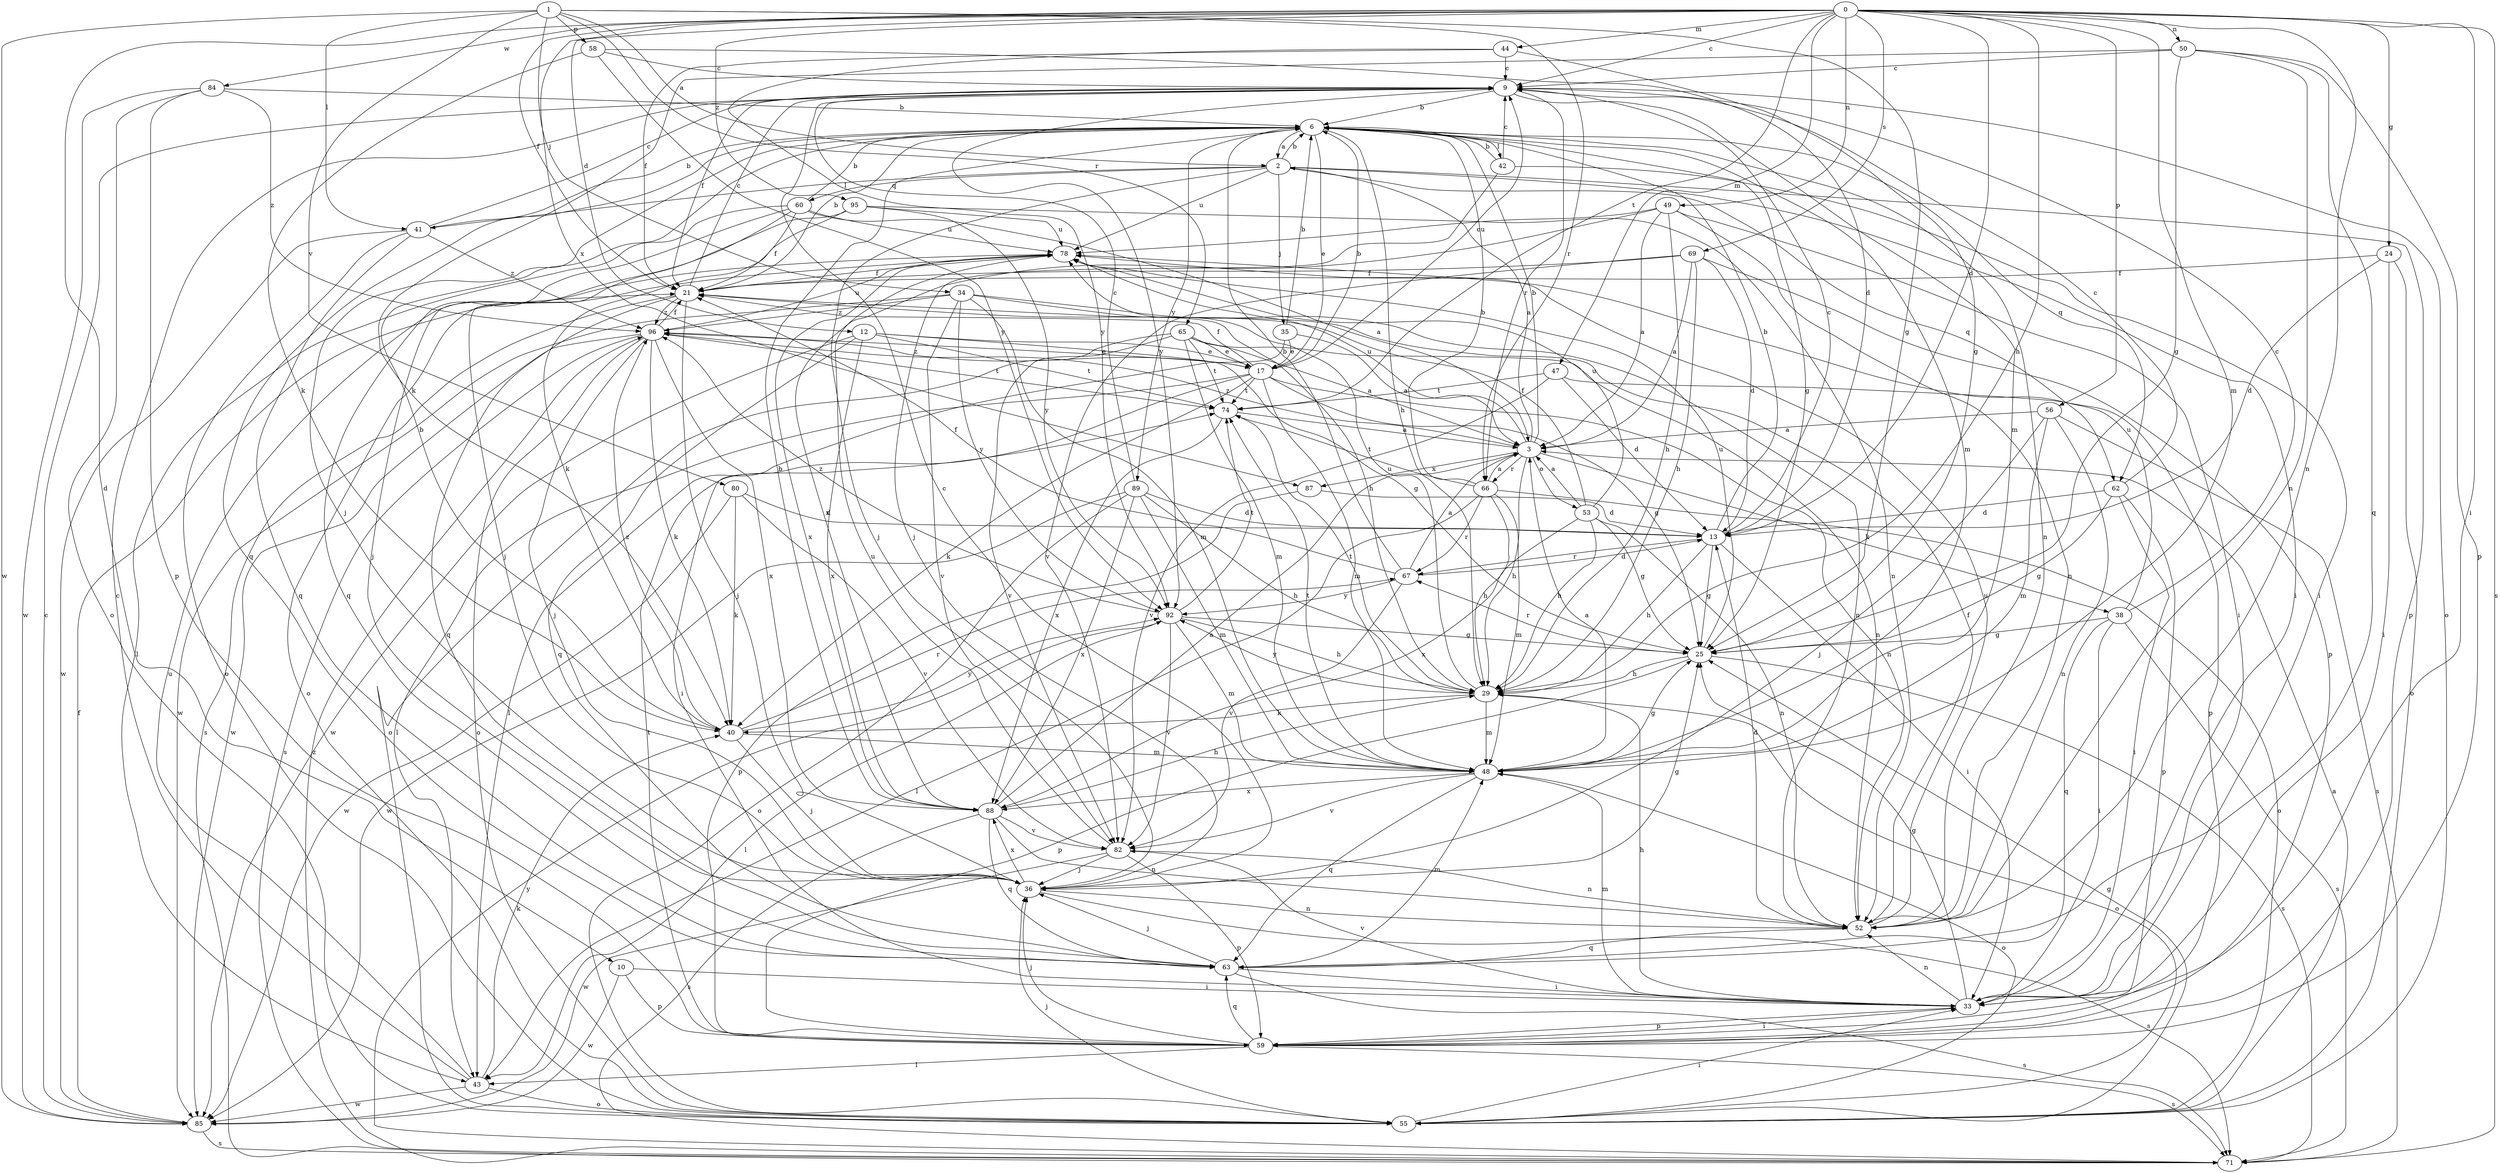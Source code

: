 strict digraph  {
0;
1;
2;
3;
6;
9;
10;
12;
13;
17;
21;
24;
25;
29;
33;
34;
35;
36;
38;
40;
41;
42;
43;
44;
47;
48;
49;
50;
52;
53;
55;
56;
58;
59;
60;
62;
63;
65;
66;
67;
69;
71;
74;
78;
80;
82;
84;
85;
87;
88;
89;
92;
95;
96;
0 -> 9  [label=c];
0 -> 10  [label=d];
0 -> 12  [label=d];
0 -> 13  [label=d];
0 -> 21  [label=f];
0 -> 24  [label=g];
0 -> 29  [label=h];
0 -> 33  [label=i];
0 -> 44  [label=m];
0 -> 47  [label=m];
0 -> 48  [label=m];
0 -> 49  [label=n];
0 -> 50  [label=n];
0 -> 52  [label=n];
0 -> 56  [label=p];
0 -> 69  [label=s];
0 -> 71  [label=s];
0 -> 74  [label=t];
0 -> 84  [label=w];
0 -> 87  [label=x];
0 -> 95  [label=z];
1 -> 2  [label=a];
1 -> 25  [label=g];
1 -> 34  [label=j];
1 -> 41  [label=l];
1 -> 58  [label=p];
1 -> 65  [label=r];
1 -> 66  [label=r];
1 -> 80  [label=v];
1 -> 85  [label=w];
2 -> 6  [label=b];
2 -> 33  [label=i];
2 -> 35  [label=j];
2 -> 36  [label=j];
2 -> 41  [label=l];
2 -> 59  [label=p];
2 -> 60  [label=q];
2 -> 62  [label=q];
2 -> 78  [label=u];
3 -> 2  [label=a];
3 -> 6  [label=b];
3 -> 29  [label=h];
3 -> 38  [label=k];
3 -> 53  [label=o];
3 -> 66  [label=r];
3 -> 78  [label=u];
3 -> 87  [label=x];
3 -> 96  [label=z];
6 -> 2  [label=a];
6 -> 17  [label=e];
6 -> 25  [label=g];
6 -> 29  [label=h];
6 -> 36  [label=j];
6 -> 42  [label=l];
6 -> 48  [label=m];
6 -> 52  [label=n];
6 -> 62  [label=q];
6 -> 63  [label=q];
6 -> 89  [label=y];
9 -> 6  [label=b];
9 -> 21  [label=f];
9 -> 48  [label=m];
9 -> 55  [label=o];
9 -> 66  [label=r];
9 -> 92  [label=y];
10 -> 33  [label=i];
10 -> 59  [label=p];
10 -> 85  [label=w];
12 -> 17  [label=e];
12 -> 25  [label=g];
12 -> 63  [label=q];
12 -> 74  [label=t];
12 -> 85  [label=w];
12 -> 88  [label=x];
13 -> 6  [label=b];
13 -> 9  [label=c];
13 -> 25  [label=g];
13 -> 29  [label=h];
13 -> 33  [label=i];
13 -> 67  [label=r];
17 -> 6  [label=b];
17 -> 9  [label=c];
17 -> 21  [label=f];
17 -> 25  [label=g];
17 -> 33  [label=i];
17 -> 40  [label=k];
17 -> 43  [label=l];
17 -> 48  [label=m];
17 -> 52  [label=n];
17 -> 74  [label=t];
17 -> 96  [label=z];
21 -> 6  [label=b];
21 -> 9  [label=c];
21 -> 36  [label=j];
21 -> 63  [label=q];
21 -> 71  [label=s];
21 -> 96  [label=z];
24 -> 13  [label=d];
24 -> 21  [label=f];
24 -> 33  [label=i];
24 -> 55  [label=o];
25 -> 29  [label=h];
25 -> 59  [label=p];
25 -> 67  [label=r];
25 -> 71  [label=s];
25 -> 78  [label=u];
29 -> 40  [label=k];
29 -> 48  [label=m];
29 -> 55  [label=o];
29 -> 74  [label=t];
29 -> 78  [label=u];
29 -> 92  [label=y];
33 -> 25  [label=g];
33 -> 29  [label=h];
33 -> 48  [label=m];
33 -> 52  [label=n];
33 -> 59  [label=p];
33 -> 82  [label=v];
34 -> 29  [label=h];
34 -> 48  [label=m];
34 -> 52  [label=n];
34 -> 82  [label=v];
34 -> 85  [label=w];
34 -> 92  [label=y];
34 -> 96  [label=z];
35 -> 3  [label=a];
35 -> 6  [label=b];
35 -> 17  [label=e];
35 -> 43  [label=l];
36 -> 9  [label=c];
36 -> 25  [label=g];
36 -> 52  [label=n];
36 -> 71  [label=s];
36 -> 88  [label=x];
38 -> 9  [label=c];
38 -> 25  [label=g];
38 -> 33  [label=i];
38 -> 63  [label=q];
38 -> 71  [label=s];
38 -> 78  [label=u];
40 -> 6  [label=b];
40 -> 36  [label=j];
40 -> 48  [label=m];
40 -> 67  [label=r];
40 -> 92  [label=y];
40 -> 96  [label=z];
41 -> 6  [label=b];
41 -> 9  [label=c];
41 -> 55  [label=o];
41 -> 63  [label=q];
41 -> 85  [label=w];
41 -> 96  [label=z];
42 -> 6  [label=b];
42 -> 9  [label=c];
42 -> 33  [label=i];
42 -> 36  [label=j];
43 -> 9  [label=c];
43 -> 40  [label=k];
43 -> 55  [label=o];
43 -> 78  [label=u];
43 -> 85  [label=w];
44 -> 9  [label=c];
44 -> 21  [label=f];
44 -> 25  [label=g];
44 -> 92  [label=y];
47 -> 13  [label=d];
47 -> 59  [label=p];
47 -> 74  [label=t];
47 -> 82  [label=v];
48 -> 3  [label=a];
48 -> 25  [label=g];
48 -> 55  [label=o];
48 -> 63  [label=q];
48 -> 74  [label=t];
48 -> 82  [label=v];
48 -> 88  [label=x];
49 -> 3  [label=a];
49 -> 29  [label=h];
49 -> 33  [label=i];
49 -> 52  [label=n];
49 -> 78  [label=u];
49 -> 88  [label=x];
50 -> 9  [label=c];
50 -> 25  [label=g];
50 -> 40  [label=k];
50 -> 52  [label=n];
50 -> 59  [label=p];
50 -> 63  [label=q];
52 -> 13  [label=d];
52 -> 21  [label=f];
52 -> 63  [label=q];
52 -> 78  [label=u];
53 -> 3  [label=a];
53 -> 21  [label=f];
53 -> 25  [label=g];
53 -> 29  [label=h];
53 -> 52  [label=n];
53 -> 78  [label=u];
53 -> 88  [label=x];
55 -> 3  [label=a];
55 -> 25  [label=g];
55 -> 33  [label=i];
55 -> 36  [label=j];
56 -> 3  [label=a];
56 -> 36  [label=j];
56 -> 48  [label=m];
56 -> 52  [label=n];
56 -> 71  [label=s];
58 -> 9  [label=c];
58 -> 13  [label=d];
58 -> 40  [label=k];
58 -> 92  [label=y];
59 -> 33  [label=i];
59 -> 36  [label=j];
59 -> 43  [label=l];
59 -> 63  [label=q];
59 -> 71  [label=s];
59 -> 74  [label=t];
60 -> 3  [label=a];
60 -> 6  [label=b];
60 -> 21  [label=f];
60 -> 36  [label=j];
60 -> 43  [label=l];
60 -> 63  [label=q];
60 -> 78  [label=u];
62 -> 9  [label=c];
62 -> 13  [label=d];
62 -> 25  [label=g];
62 -> 33  [label=i];
62 -> 59  [label=p];
63 -> 33  [label=i];
63 -> 36  [label=j];
63 -> 48  [label=m];
63 -> 71  [label=s];
65 -> 3  [label=a];
65 -> 17  [label=e];
65 -> 48  [label=m];
65 -> 52  [label=n];
65 -> 55  [label=o];
65 -> 74  [label=t];
65 -> 82  [label=v];
66 -> 3  [label=a];
66 -> 6  [label=b];
66 -> 29  [label=h];
66 -> 43  [label=l];
66 -> 48  [label=m];
66 -> 55  [label=o];
66 -> 67  [label=r];
66 -> 74  [label=t];
67 -> 3  [label=a];
67 -> 6  [label=b];
67 -> 13  [label=d];
67 -> 21  [label=f];
67 -> 82  [label=v];
67 -> 92  [label=y];
69 -> 3  [label=a];
69 -> 13  [label=d];
69 -> 21  [label=f];
69 -> 29  [label=h];
69 -> 59  [label=p];
69 -> 82  [label=v];
71 -> 92  [label=y];
71 -> 96  [label=z];
74 -> 3  [label=a];
74 -> 88  [label=x];
78 -> 21  [label=f];
78 -> 55  [label=o];
78 -> 88  [label=x];
80 -> 13  [label=d];
80 -> 40  [label=k];
80 -> 82  [label=v];
80 -> 85  [label=w];
82 -> 36  [label=j];
82 -> 52  [label=n];
82 -> 59  [label=p];
82 -> 78  [label=u];
82 -> 85  [label=w];
84 -> 6  [label=b];
84 -> 55  [label=o];
84 -> 59  [label=p];
84 -> 85  [label=w];
84 -> 96  [label=z];
85 -> 9  [label=c];
85 -> 21  [label=f];
85 -> 71  [label=s];
87 -> 13  [label=d];
87 -> 59  [label=p];
88 -> 3  [label=a];
88 -> 6  [label=b];
88 -> 29  [label=h];
88 -> 52  [label=n];
88 -> 63  [label=q];
88 -> 71  [label=s];
88 -> 82  [label=v];
89 -> 9  [label=c];
89 -> 13  [label=d];
89 -> 29  [label=h];
89 -> 48  [label=m];
89 -> 55  [label=o];
89 -> 85  [label=w];
89 -> 88  [label=x];
92 -> 25  [label=g];
92 -> 29  [label=h];
92 -> 43  [label=l];
92 -> 48  [label=m];
92 -> 74  [label=t];
92 -> 82  [label=v];
92 -> 96  [label=z];
95 -> 36  [label=j];
95 -> 40  [label=k];
95 -> 52  [label=n];
95 -> 78  [label=u];
95 -> 92  [label=y];
96 -> 17  [label=e];
96 -> 21  [label=f];
96 -> 36  [label=j];
96 -> 40  [label=k];
96 -> 55  [label=o];
96 -> 71  [label=s];
96 -> 74  [label=t];
96 -> 78  [label=u];
96 -> 85  [label=w];
96 -> 88  [label=x];
}
